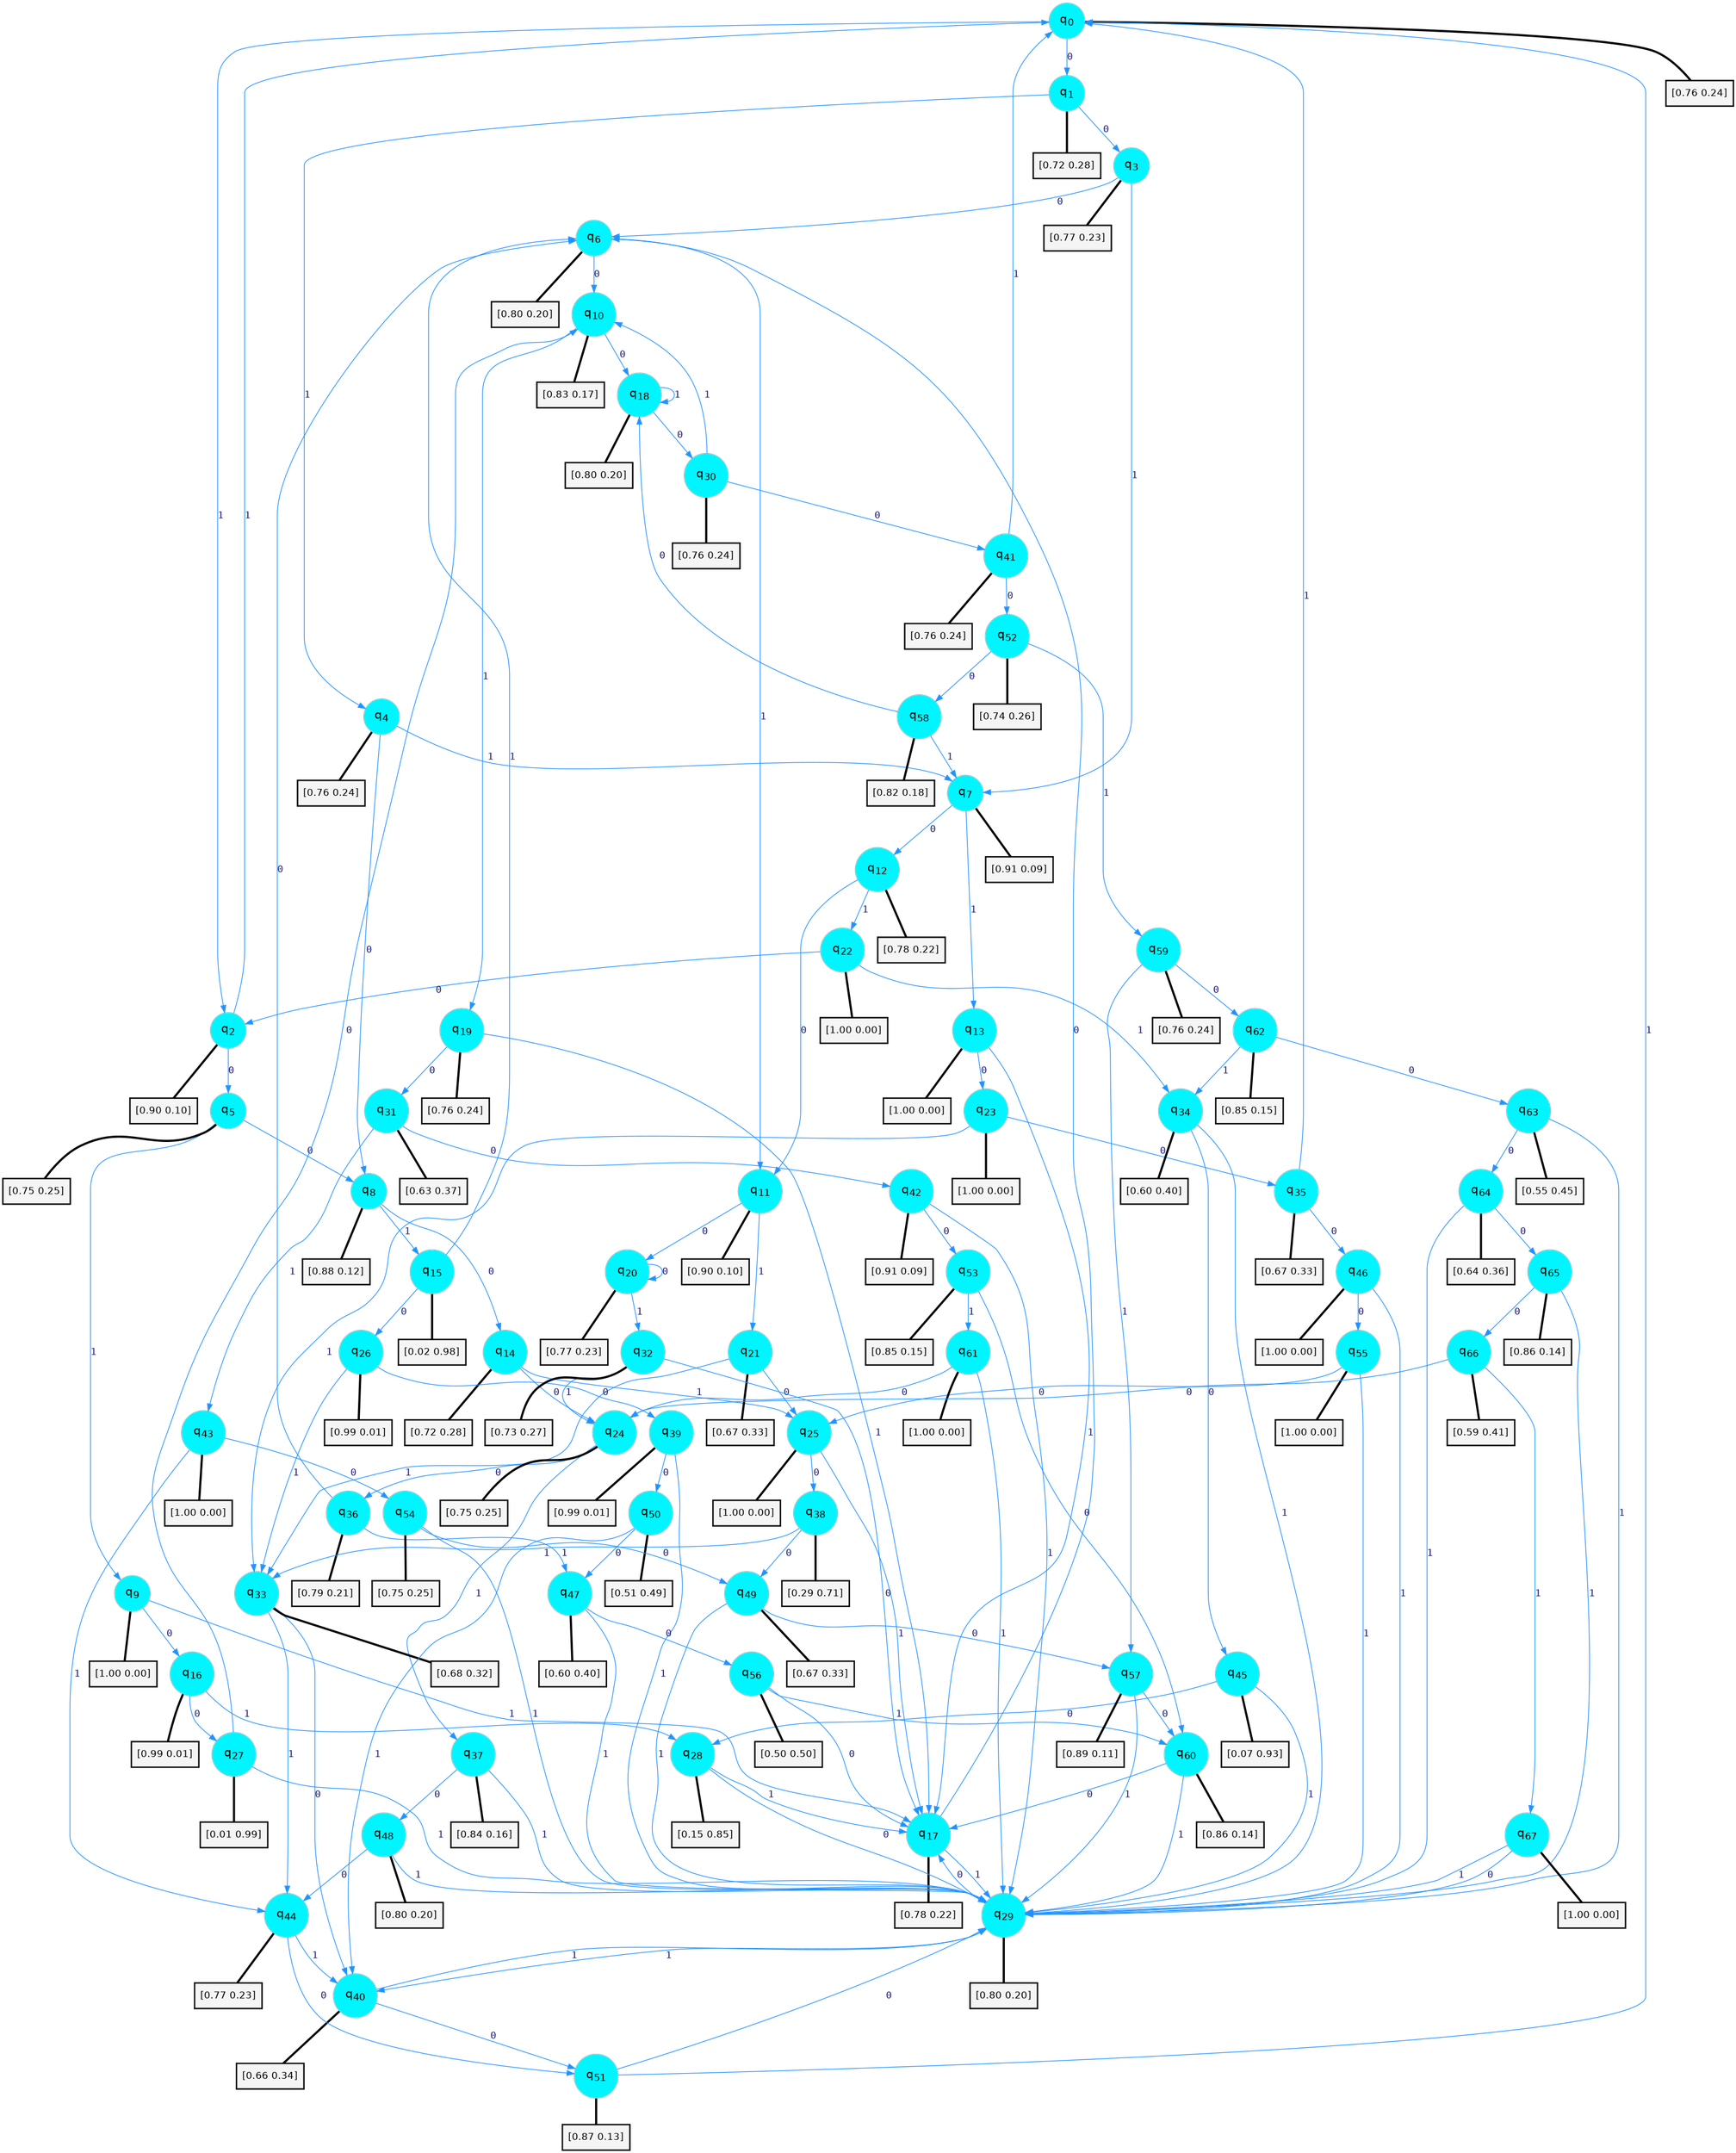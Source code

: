 digraph G {
graph [
bgcolor=transparent, dpi=300, rankdir=TD, size="40,25"];
node [
color=gray, fillcolor=turquoise1, fontcolor=black, fontname=Helvetica, fontsize=16, fontweight=bold, shape=circle, style=filled];
edge [
arrowsize=1, color=dodgerblue1, fontcolor=midnightblue, fontname=courier, fontweight=bold, penwidth=1, style=solid, weight=20];
0[label=<q<SUB>0</SUB>>];
1[label=<q<SUB>1</SUB>>];
2[label=<q<SUB>2</SUB>>];
3[label=<q<SUB>3</SUB>>];
4[label=<q<SUB>4</SUB>>];
5[label=<q<SUB>5</SUB>>];
6[label=<q<SUB>6</SUB>>];
7[label=<q<SUB>7</SUB>>];
8[label=<q<SUB>8</SUB>>];
9[label=<q<SUB>9</SUB>>];
10[label=<q<SUB>10</SUB>>];
11[label=<q<SUB>11</SUB>>];
12[label=<q<SUB>12</SUB>>];
13[label=<q<SUB>13</SUB>>];
14[label=<q<SUB>14</SUB>>];
15[label=<q<SUB>15</SUB>>];
16[label=<q<SUB>16</SUB>>];
17[label=<q<SUB>17</SUB>>];
18[label=<q<SUB>18</SUB>>];
19[label=<q<SUB>19</SUB>>];
20[label=<q<SUB>20</SUB>>];
21[label=<q<SUB>21</SUB>>];
22[label=<q<SUB>22</SUB>>];
23[label=<q<SUB>23</SUB>>];
24[label=<q<SUB>24</SUB>>];
25[label=<q<SUB>25</SUB>>];
26[label=<q<SUB>26</SUB>>];
27[label=<q<SUB>27</SUB>>];
28[label=<q<SUB>28</SUB>>];
29[label=<q<SUB>29</SUB>>];
30[label=<q<SUB>30</SUB>>];
31[label=<q<SUB>31</SUB>>];
32[label=<q<SUB>32</SUB>>];
33[label=<q<SUB>33</SUB>>];
34[label=<q<SUB>34</SUB>>];
35[label=<q<SUB>35</SUB>>];
36[label=<q<SUB>36</SUB>>];
37[label=<q<SUB>37</SUB>>];
38[label=<q<SUB>38</SUB>>];
39[label=<q<SUB>39</SUB>>];
40[label=<q<SUB>40</SUB>>];
41[label=<q<SUB>41</SUB>>];
42[label=<q<SUB>42</SUB>>];
43[label=<q<SUB>43</SUB>>];
44[label=<q<SUB>44</SUB>>];
45[label=<q<SUB>45</SUB>>];
46[label=<q<SUB>46</SUB>>];
47[label=<q<SUB>47</SUB>>];
48[label=<q<SUB>48</SUB>>];
49[label=<q<SUB>49</SUB>>];
50[label=<q<SUB>50</SUB>>];
51[label=<q<SUB>51</SUB>>];
52[label=<q<SUB>52</SUB>>];
53[label=<q<SUB>53</SUB>>];
54[label=<q<SUB>54</SUB>>];
55[label=<q<SUB>55</SUB>>];
56[label=<q<SUB>56</SUB>>];
57[label=<q<SUB>57</SUB>>];
58[label=<q<SUB>58</SUB>>];
59[label=<q<SUB>59</SUB>>];
60[label=<q<SUB>60</SUB>>];
61[label=<q<SUB>61</SUB>>];
62[label=<q<SUB>62</SUB>>];
63[label=<q<SUB>63</SUB>>];
64[label=<q<SUB>64</SUB>>];
65[label=<q<SUB>65</SUB>>];
66[label=<q<SUB>66</SUB>>];
67[label=<q<SUB>67</SUB>>];
68[label="[0.76 0.24]", shape=box,fontcolor=black, fontname=Helvetica, fontsize=14, penwidth=2, fillcolor=whitesmoke,color=black];
69[label="[0.72 0.28]", shape=box,fontcolor=black, fontname=Helvetica, fontsize=14, penwidth=2, fillcolor=whitesmoke,color=black];
70[label="[0.90 0.10]", shape=box,fontcolor=black, fontname=Helvetica, fontsize=14, penwidth=2, fillcolor=whitesmoke,color=black];
71[label="[0.77 0.23]", shape=box,fontcolor=black, fontname=Helvetica, fontsize=14, penwidth=2, fillcolor=whitesmoke,color=black];
72[label="[0.76 0.24]", shape=box,fontcolor=black, fontname=Helvetica, fontsize=14, penwidth=2, fillcolor=whitesmoke,color=black];
73[label="[0.75 0.25]", shape=box,fontcolor=black, fontname=Helvetica, fontsize=14, penwidth=2, fillcolor=whitesmoke,color=black];
74[label="[0.80 0.20]", shape=box,fontcolor=black, fontname=Helvetica, fontsize=14, penwidth=2, fillcolor=whitesmoke,color=black];
75[label="[0.91 0.09]", shape=box,fontcolor=black, fontname=Helvetica, fontsize=14, penwidth=2, fillcolor=whitesmoke,color=black];
76[label="[0.88 0.12]", shape=box,fontcolor=black, fontname=Helvetica, fontsize=14, penwidth=2, fillcolor=whitesmoke,color=black];
77[label="[1.00 0.00]", shape=box,fontcolor=black, fontname=Helvetica, fontsize=14, penwidth=2, fillcolor=whitesmoke,color=black];
78[label="[0.83 0.17]", shape=box,fontcolor=black, fontname=Helvetica, fontsize=14, penwidth=2, fillcolor=whitesmoke,color=black];
79[label="[0.90 0.10]", shape=box,fontcolor=black, fontname=Helvetica, fontsize=14, penwidth=2, fillcolor=whitesmoke,color=black];
80[label="[0.78 0.22]", shape=box,fontcolor=black, fontname=Helvetica, fontsize=14, penwidth=2, fillcolor=whitesmoke,color=black];
81[label="[1.00 0.00]", shape=box,fontcolor=black, fontname=Helvetica, fontsize=14, penwidth=2, fillcolor=whitesmoke,color=black];
82[label="[0.72 0.28]", shape=box,fontcolor=black, fontname=Helvetica, fontsize=14, penwidth=2, fillcolor=whitesmoke,color=black];
83[label="[0.02 0.98]", shape=box,fontcolor=black, fontname=Helvetica, fontsize=14, penwidth=2, fillcolor=whitesmoke,color=black];
84[label="[0.99 0.01]", shape=box,fontcolor=black, fontname=Helvetica, fontsize=14, penwidth=2, fillcolor=whitesmoke,color=black];
85[label="[0.78 0.22]", shape=box,fontcolor=black, fontname=Helvetica, fontsize=14, penwidth=2, fillcolor=whitesmoke,color=black];
86[label="[0.80 0.20]", shape=box,fontcolor=black, fontname=Helvetica, fontsize=14, penwidth=2, fillcolor=whitesmoke,color=black];
87[label="[0.76 0.24]", shape=box,fontcolor=black, fontname=Helvetica, fontsize=14, penwidth=2, fillcolor=whitesmoke,color=black];
88[label="[0.77 0.23]", shape=box,fontcolor=black, fontname=Helvetica, fontsize=14, penwidth=2, fillcolor=whitesmoke,color=black];
89[label="[0.67 0.33]", shape=box,fontcolor=black, fontname=Helvetica, fontsize=14, penwidth=2, fillcolor=whitesmoke,color=black];
90[label="[1.00 0.00]", shape=box,fontcolor=black, fontname=Helvetica, fontsize=14, penwidth=2, fillcolor=whitesmoke,color=black];
91[label="[1.00 0.00]", shape=box,fontcolor=black, fontname=Helvetica, fontsize=14, penwidth=2, fillcolor=whitesmoke,color=black];
92[label="[0.75 0.25]", shape=box,fontcolor=black, fontname=Helvetica, fontsize=14, penwidth=2, fillcolor=whitesmoke,color=black];
93[label="[1.00 0.00]", shape=box,fontcolor=black, fontname=Helvetica, fontsize=14, penwidth=2, fillcolor=whitesmoke,color=black];
94[label="[0.99 0.01]", shape=box,fontcolor=black, fontname=Helvetica, fontsize=14, penwidth=2, fillcolor=whitesmoke,color=black];
95[label="[0.01 0.99]", shape=box,fontcolor=black, fontname=Helvetica, fontsize=14, penwidth=2, fillcolor=whitesmoke,color=black];
96[label="[0.15 0.85]", shape=box,fontcolor=black, fontname=Helvetica, fontsize=14, penwidth=2, fillcolor=whitesmoke,color=black];
97[label="[0.80 0.20]", shape=box,fontcolor=black, fontname=Helvetica, fontsize=14, penwidth=2, fillcolor=whitesmoke,color=black];
98[label="[0.76 0.24]", shape=box,fontcolor=black, fontname=Helvetica, fontsize=14, penwidth=2, fillcolor=whitesmoke,color=black];
99[label="[0.63 0.37]", shape=box,fontcolor=black, fontname=Helvetica, fontsize=14, penwidth=2, fillcolor=whitesmoke,color=black];
100[label="[0.73 0.27]", shape=box,fontcolor=black, fontname=Helvetica, fontsize=14, penwidth=2, fillcolor=whitesmoke,color=black];
101[label="[0.68 0.32]", shape=box,fontcolor=black, fontname=Helvetica, fontsize=14, penwidth=2, fillcolor=whitesmoke,color=black];
102[label="[0.60 0.40]", shape=box,fontcolor=black, fontname=Helvetica, fontsize=14, penwidth=2, fillcolor=whitesmoke,color=black];
103[label="[0.67 0.33]", shape=box,fontcolor=black, fontname=Helvetica, fontsize=14, penwidth=2, fillcolor=whitesmoke,color=black];
104[label="[0.79 0.21]", shape=box,fontcolor=black, fontname=Helvetica, fontsize=14, penwidth=2, fillcolor=whitesmoke,color=black];
105[label="[0.84 0.16]", shape=box,fontcolor=black, fontname=Helvetica, fontsize=14, penwidth=2, fillcolor=whitesmoke,color=black];
106[label="[0.29 0.71]", shape=box,fontcolor=black, fontname=Helvetica, fontsize=14, penwidth=2, fillcolor=whitesmoke,color=black];
107[label="[0.99 0.01]", shape=box,fontcolor=black, fontname=Helvetica, fontsize=14, penwidth=2, fillcolor=whitesmoke,color=black];
108[label="[0.66 0.34]", shape=box,fontcolor=black, fontname=Helvetica, fontsize=14, penwidth=2, fillcolor=whitesmoke,color=black];
109[label="[0.76 0.24]", shape=box,fontcolor=black, fontname=Helvetica, fontsize=14, penwidth=2, fillcolor=whitesmoke,color=black];
110[label="[0.91 0.09]", shape=box,fontcolor=black, fontname=Helvetica, fontsize=14, penwidth=2, fillcolor=whitesmoke,color=black];
111[label="[1.00 0.00]", shape=box,fontcolor=black, fontname=Helvetica, fontsize=14, penwidth=2, fillcolor=whitesmoke,color=black];
112[label="[0.77 0.23]", shape=box,fontcolor=black, fontname=Helvetica, fontsize=14, penwidth=2, fillcolor=whitesmoke,color=black];
113[label="[0.07 0.93]", shape=box,fontcolor=black, fontname=Helvetica, fontsize=14, penwidth=2, fillcolor=whitesmoke,color=black];
114[label="[1.00 0.00]", shape=box,fontcolor=black, fontname=Helvetica, fontsize=14, penwidth=2, fillcolor=whitesmoke,color=black];
115[label="[0.60 0.40]", shape=box,fontcolor=black, fontname=Helvetica, fontsize=14, penwidth=2, fillcolor=whitesmoke,color=black];
116[label="[0.80 0.20]", shape=box,fontcolor=black, fontname=Helvetica, fontsize=14, penwidth=2, fillcolor=whitesmoke,color=black];
117[label="[0.67 0.33]", shape=box,fontcolor=black, fontname=Helvetica, fontsize=14, penwidth=2, fillcolor=whitesmoke,color=black];
118[label="[0.51 0.49]", shape=box,fontcolor=black, fontname=Helvetica, fontsize=14, penwidth=2, fillcolor=whitesmoke,color=black];
119[label="[0.87 0.13]", shape=box,fontcolor=black, fontname=Helvetica, fontsize=14, penwidth=2, fillcolor=whitesmoke,color=black];
120[label="[0.74 0.26]", shape=box,fontcolor=black, fontname=Helvetica, fontsize=14, penwidth=2, fillcolor=whitesmoke,color=black];
121[label="[0.85 0.15]", shape=box,fontcolor=black, fontname=Helvetica, fontsize=14, penwidth=2, fillcolor=whitesmoke,color=black];
122[label="[0.75 0.25]", shape=box,fontcolor=black, fontname=Helvetica, fontsize=14, penwidth=2, fillcolor=whitesmoke,color=black];
123[label="[1.00 0.00]", shape=box,fontcolor=black, fontname=Helvetica, fontsize=14, penwidth=2, fillcolor=whitesmoke,color=black];
124[label="[0.50 0.50]", shape=box,fontcolor=black, fontname=Helvetica, fontsize=14, penwidth=2, fillcolor=whitesmoke,color=black];
125[label="[0.89 0.11]", shape=box,fontcolor=black, fontname=Helvetica, fontsize=14, penwidth=2, fillcolor=whitesmoke,color=black];
126[label="[0.82 0.18]", shape=box,fontcolor=black, fontname=Helvetica, fontsize=14, penwidth=2, fillcolor=whitesmoke,color=black];
127[label="[0.76 0.24]", shape=box,fontcolor=black, fontname=Helvetica, fontsize=14, penwidth=2, fillcolor=whitesmoke,color=black];
128[label="[0.86 0.14]", shape=box,fontcolor=black, fontname=Helvetica, fontsize=14, penwidth=2, fillcolor=whitesmoke,color=black];
129[label="[1.00 0.00]", shape=box,fontcolor=black, fontname=Helvetica, fontsize=14, penwidth=2, fillcolor=whitesmoke,color=black];
130[label="[0.85 0.15]", shape=box,fontcolor=black, fontname=Helvetica, fontsize=14, penwidth=2, fillcolor=whitesmoke,color=black];
131[label="[0.55 0.45]", shape=box,fontcolor=black, fontname=Helvetica, fontsize=14, penwidth=2, fillcolor=whitesmoke,color=black];
132[label="[0.64 0.36]", shape=box,fontcolor=black, fontname=Helvetica, fontsize=14, penwidth=2, fillcolor=whitesmoke,color=black];
133[label="[0.86 0.14]", shape=box,fontcolor=black, fontname=Helvetica, fontsize=14, penwidth=2, fillcolor=whitesmoke,color=black];
134[label="[0.59 0.41]", shape=box,fontcolor=black, fontname=Helvetica, fontsize=14, penwidth=2, fillcolor=whitesmoke,color=black];
135[label="[1.00 0.00]", shape=box,fontcolor=black, fontname=Helvetica, fontsize=14, penwidth=2, fillcolor=whitesmoke,color=black];
0->1 [label=0];
0->2 [label=1];
0->68 [arrowhead=none, penwidth=3,color=black];
1->3 [label=0];
1->4 [label=1];
1->69 [arrowhead=none, penwidth=3,color=black];
2->5 [label=0];
2->0 [label=1];
2->70 [arrowhead=none, penwidth=3,color=black];
3->6 [label=0];
3->7 [label=1];
3->71 [arrowhead=none, penwidth=3,color=black];
4->8 [label=0];
4->7 [label=1];
4->72 [arrowhead=none, penwidth=3,color=black];
5->8 [label=0];
5->9 [label=1];
5->73 [arrowhead=none, penwidth=3,color=black];
6->10 [label=0];
6->11 [label=1];
6->74 [arrowhead=none, penwidth=3,color=black];
7->12 [label=0];
7->13 [label=1];
7->75 [arrowhead=none, penwidth=3,color=black];
8->14 [label=0];
8->15 [label=1];
8->76 [arrowhead=none, penwidth=3,color=black];
9->16 [label=0];
9->17 [label=1];
9->77 [arrowhead=none, penwidth=3,color=black];
10->18 [label=0];
10->19 [label=1];
10->78 [arrowhead=none, penwidth=3,color=black];
11->20 [label=0];
11->21 [label=1];
11->79 [arrowhead=none, penwidth=3,color=black];
12->11 [label=0];
12->22 [label=1];
12->80 [arrowhead=none, penwidth=3,color=black];
13->23 [label=0];
13->17 [label=1];
13->81 [arrowhead=none, penwidth=3,color=black];
14->24 [label=0];
14->25 [label=1];
14->82 [arrowhead=none, penwidth=3,color=black];
15->26 [label=0];
15->6 [label=1];
15->83 [arrowhead=none, penwidth=3,color=black];
16->27 [label=0];
16->28 [label=1];
16->84 [arrowhead=none, penwidth=3,color=black];
17->6 [label=0];
17->29 [label=1];
17->85 [arrowhead=none, penwidth=3,color=black];
18->30 [label=0];
18->18 [label=1];
18->86 [arrowhead=none, penwidth=3,color=black];
19->31 [label=0];
19->17 [label=1];
19->87 [arrowhead=none, penwidth=3,color=black];
20->20 [label=0];
20->32 [label=1];
20->88 [arrowhead=none, penwidth=3,color=black];
21->25 [label=0];
21->33 [label=1];
21->89 [arrowhead=none, penwidth=3,color=black];
22->2 [label=0];
22->34 [label=1];
22->90 [arrowhead=none, penwidth=3,color=black];
23->35 [label=0];
23->33 [label=1];
23->91 [arrowhead=none, penwidth=3,color=black];
24->36 [label=0];
24->37 [label=1];
24->92 [arrowhead=none, penwidth=3,color=black];
25->38 [label=0];
25->17 [label=1];
25->93 [arrowhead=none, penwidth=3,color=black];
26->39 [label=0];
26->33 [label=1];
26->94 [arrowhead=none, penwidth=3,color=black];
27->10 [label=0];
27->29 [label=1];
27->95 [arrowhead=none, penwidth=3,color=black];
28->29 [label=0];
28->17 [label=1];
28->96 [arrowhead=none, penwidth=3,color=black];
29->17 [label=0];
29->40 [label=1];
29->97 [arrowhead=none, penwidth=3,color=black];
30->41 [label=0];
30->10 [label=1];
30->98 [arrowhead=none, penwidth=3,color=black];
31->42 [label=0];
31->43 [label=1];
31->99 [arrowhead=none, penwidth=3,color=black];
32->17 [label=0];
32->24 [label=1];
32->100 [arrowhead=none, penwidth=3,color=black];
33->40 [label=0];
33->44 [label=1];
33->101 [arrowhead=none, penwidth=3,color=black];
34->45 [label=0];
34->29 [label=1];
34->102 [arrowhead=none, penwidth=3,color=black];
35->46 [label=0];
35->0 [label=1];
35->103 [arrowhead=none, penwidth=3,color=black];
36->6 [label=0];
36->47 [label=1];
36->104 [arrowhead=none, penwidth=3,color=black];
37->48 [label=0];
37->29 [label=1];
37->105 [arrowhead=none, penwidth=3,color=black];
38->49 [label=0];
38->33 [label=1];
38->106 [arrowhead=none, penwidth=3,color=black];
39->50 [label=0];
39->29 [label=1];
39->107 [arrowhead=none, penwidth=3,color=black];
40->51 [label=0];
40->29 [label=1];
40->108 [arrowhead=none, penwidth=3,color=black];
41->52 [label=0];
41->0 [label=1];
41->109 [arrowhead=none, penwidth=3,color=black];
42->53 [label=0];
42->29 [label=1];
42->110 [arrowhead=none, penwidth=3,color=black];
43->54 [label=0];
43->44 [label=1];
43->111 [arrowhead=none, penwidth=3,color=black];
44->51 [label=0];
44->40 [label=1];
44->112 [arrowhead=none, penwidth=3,color=black];
45->28 [label=0];
45->29 [label=1];
45->113 [arrowhead=none, penwidth=3,color=black];
46->55 [label=0];
46->29 [label=1];
46->114 [arrowhead=none, penwidth=3,color=black];
47->56 [label=0];
47->29 [label=1];
47->115 [arrowhead=none, penwidth=3,color=black];
48->44 [label=0];
48->29 [label=1];
48->116 [arrowhead=none, penwidth=3,color=black];
49->57 [label=0];
49->29 [label=1];
49->117 [arrowhead=none, penwidth=3,color=black];
50->47 [label=0];
50->40 [label=1];
50->118 [arrowhead=none, penwidth=3,color=black];
51->29 [label=0];
51->0 [label=1];
51->119 [arrowhead=none, penwidth=3,color=black];
52->58 [label=0];
52->59 [label=1];
52->120 [arrowhead=none, penwidth=3,color=black];
53->60 [label=0];
53->61 [label=1];
53->121 [arrowhead=none, penwidth=3,color=black];
54->49 [label=0];
54->29 [label=1];
54->122 [arrowhead=none, penwidth=3,color=black];
55->25 [label=0];
55->29 [label=1];
55->123 [arrowhead=none, penwidth=3,color=black];
56->17 [label=0];
56->60 [label=1];
56->124 [arrowhead=none, penwidth=3,color=black];
57->60 [label=0];
57->29 [label=1];
57->125 [arrowhead=none, penwidth=3,color=black];
58->18 [label=0];
58->7 [label=1];
58->126 [arrowhead=none, penwidth=3,color=black];
59->62 [label=0];
59->57 [label=1];
59->127 [arrowhead=none, penwidth=3,color=black];
60->17 [label=0];
60->29 [label=1];
60->128 [arrowhead=none, penwidth=3,color=black];
61->24 [label=0];
61->29 [label=1];
61->129 [arrowhead=none, penwidth=3,color=black];
62->63 [label=0];
62->34 [label=1];
62->130 [arrowhead=none, penwidth=3,color=black];
63->64 [label=0];
63->29 [label=1];
63->131 [arrowhead=none, penwidth=3,color=black];
64->65 [label=0];
64->29 [label=1];
64->132 [arrowhead=none, penwidth=3,color=black];
65->66 [label=0];
65->29 [label=1];
65->133 [arrowhead=none, penwidth=3,color=black];
66->24 [label=0];
66->67 [label=1];
66->134 [arrowhead=none, penwidth=3,color=black];
67->29 [label=0];
67->29 [label=1];
67->135 [arrowhead=none, penwidth=3,color=black];
}
